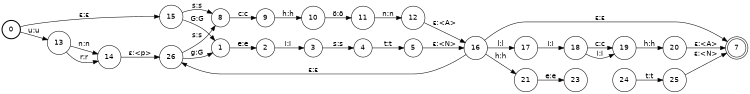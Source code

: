 digraph FSM {
  graph [
    rankdir = LR
    size = "5.0,5.0"
    fontsize = 14
    label = ""
    nodesep = "0.250000"
    ranksep = "0.400000"
    center = 1
  ];
  node [ 
    fontname="Helvetica"
    fontsize=14
  ];
  edge [ 
    fontname="Helvetica"
    fontsize=14
  ];

0 [label = "0", shape = circle, style = bold]
  0 -> 13 [label = "u:u"] 
  0 -> 15 [label = "ε:ε"]
15 [label = "15", shape = circle, style = solid]
  15 -> 1 [label = "G:G"]
  15 -> 8 [label = "s:s"]
1 [label = "1", shape = circle, style = solid]
  1 -> 2 [label = "e:e"]
2 [label = "2", shape = circle, style = solid]
  2 -> 3 [label = "i:i"]
3 [label = "3", shape = circle, style = solid]
  3 -> 4 [label = "s:s"]
4 [label = "4", shape = circle, style = solid]
  4 -> 5 [label = "t:t"]
5 [label = "5", shape = circle, style = solid]
  5 -> 16 [label = "ε:<N>"]
7 [label = "7", shape = doublecircle, style = solid]
8 [label = "8", shape = circle, style = solid]
  8 -> 9 [label = "c:c"]
9 [label = "9", shape = circle, style = solid]
  9 -> 10 [label = "h:h"]
10 [label = "10", shape = circle, style = solid]
  10 -> 11 [label = "ö:ö"]
11 [label = "11", shape = circle, style = solid]
  11 -> 12 [label = "n:n"]
12 [label = "12", shape = circle, style = solid]
  12 -> 16 [label = "ε:<A>"]
13 [label = "13", shape = circle, style = solid]
  13 -> 14 [label = "n:n"]
  13 -> 14 [label = "r:r"]
14 [label = "14", shape = circle, style = solid]
  14 -> 26 [label = "ε:<p>"]
16 [label = "16", shape = circle, style = solid]
  16 -> 7 [label = "ε:ε"]
  16 -> 17 [label = "l:l"] 
  16 -> 21 [label = "h:h"] 
  16 -> 26 [label = "ε:ε"]
17 [label = "17", shape = circle, style = solid]
  17 -> 18 [label = "i:i"] 
18 [label = "18", shape = circle, style = solid]
  18 -> 19 [label = "c:c"] 
19 [label = "19", shape = circle, style = solid]
  19 -> 20 [label = "h:h"] 
20 [label = "20", shape = circle, style = solid]
  20 -> 7 [label = "ε:<A>"]
21 [label = "21", shape = circle, style = solid]
  21 -> 22 [label = "e:e"] 
22 [label = "23", shape = circle, style = solid]
  18 -> 19 [label = "i:i"] 
24 [label = "24", shape = circle, style = solid]
  24 -> 25 [label = "t:t"] 
25 [label = "25", shape = circle, style = solid]
  25 -> 7 [label = "ε:<N>"]
26 [label = "26", shape = circle, style = solid]
  26 -> 1 [label = "g:G"]
  26 -> 8 [label = "s:s"]
}
